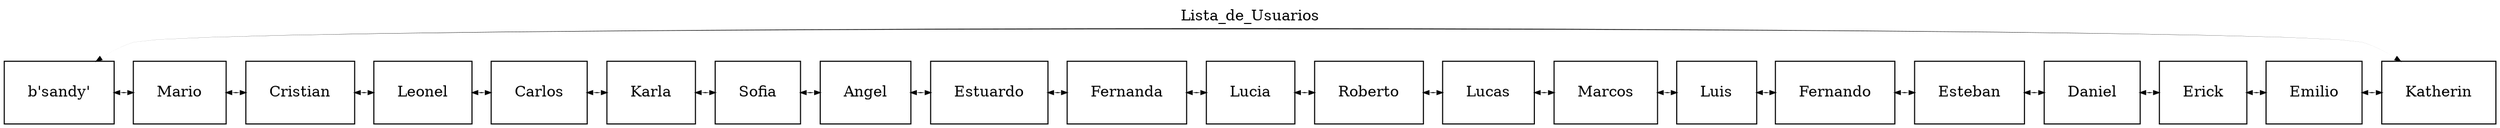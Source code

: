 digraph Lista_Simple{
 label=Lista_de_Usuarios; 
 labelloc=t; 
node[margin=0.3 fontcolor=black shape=box];
{rank=same;
 <Lista_Circular_doble.NodeLCD object at 0x7fb0d9ca6c50>[label="b'sandy'"];
<Lista_Circular_doble.NodeLCD object at 0x7fb0d9cb1160>[label="Mario"];
<Lista_Circular_doble.NodeLCD object at 0x7fb0d9cb1198>[label="Cristian"];
<Lista_Circular_doble.NodeLCD object at 0x7fb0d9cb1208>[label="Leonel"];
<Lista_Circular_doble.NodeLCD object at 0x7fb0d9cb1278>[label="Carlos"];
<Lista_Circular_doble.NodeLCD object at 0x7fb0d9cb12e8>[label="Karla"];
<Lista_Circular_doble.NodeLCD object at 0x7fb0d9cb1358>[label="Sofia"];
<Lista_Circular_doble.NodeLCD object at 0x7fb0d9cb13c8>[label="Angel"];
<Lista_Circular_doble.NodeLCD object at 0x7fb0d9cb1438>[label="Estuardo"];
<Lista_Circular_doble.NodeLCD object at 0x7fb0d9cb1470>[label="Fernanda"];
<Lista_Circular_doble.NodeLCD object at 0x7fb0d9cb14a8>[label="Lucia"];
<Lista_Circular_doble.NodeLCD object at 0x7fb0d9cb1550>[label="Roberto"];
<Lista_Circular_doble.NodeLCD object at 0x7fb0d9cb1588>[label="Lucas"];
<Lista_Circular_doble.NodeLCD object at 0x7fb0d9cb15f8>[label="Marcos"];
<Lista_Circular_doble.NodeLCD object at 0x7fb0d9cb1668>[label="Luis"];
<Lista_Circular_doble.NodeLCD object at 0x7fb0d9cb16d8>[label="Fernando"];
<Lista_Circular_doble.NodeLCD object at 0x7fb0d9cb1748>[label="Esteban"];
<Lista_Circular_doble.NodeLCD object at 0x7fb0d9cb1780>[label="Daniel"];
<Lista_Circular_doble.NodeLCD object at 0x7fb0d9cb17f0>[label="Erick"];
<Lista_Circular_doble.NodeLCD object at 0x7fb0d9cb1860>[label="Emilio"];
<Lista_Circular_doble.NodeLCD object at 0x7fb0d9cb18d0>[label="Katherin"];
<Lista_Circular_doble.NodeLCD object at 0x7fb0d9ca6c50>-><Lista_Circular_doble.NodeLCD object at 0x7fb0d9cb1160>-><Lista_Circular_doble.NodeLCD object at 0x7fb0d9cb1198>-><Lista_Circular_doble.NodeLCD object at 0x7fb0d9cb1208>-><Lista_Circular_doble.NodeLCD object at 0x7fb0d9cb1278>-><Lista_Circular_doble.NodeLCD object at 0x7fb0d9cb12e8>-><Lista_Circular_doble.NodeLCD object at 0x7fb0d9cb1358>-><Lista_Circular_doble.NodeLCD object at 0x7fb0d9cb13c8>-><Lista_Circular_doble.NodeLCD object at 0x7fb0d9cb1438>-><Lista_Circular_doble.NodeLCD object at 0x7fb0d9cb1470>-><Lista_Circular_doble.NodeLCD object at 0x7fb0d9cb14a8>-><Lista_Circular_doble.NodeLCD object at 0x7fb0d9cb1550>-><Lista_Circular_doble.NodeLCD object at 0x7fb0d9cb1588>-><Lista_Circular_doble.NodeLCD object at 0x7fb0d9cb15f8>-><Lista_Circular_doble.NodeLCD object at 0x7fb0d9cb1668>-><Lista_Circular_doble.NodeLCD object at 0x7fb0d9cb16d8>-><Lista_Circular_doble.NodeLCD object at 0x7fb0d9cb1748>-><Lista_Circular_doble.NodeLCD object at 0x7fb0d9cb1780>-><Lista_Circular_doble.NodeLCD object at 0x7fb0d9cb17f0>-><Lista_Circular_doble.NodeLCD object at 0x7fb0d9cb1860>-><Lista_Circular_doble.NodeLCD object at 0x7fb0d9cb18d0>-><Lista_Circular_doble.NodeLCD object at 0x7fb0d9ca6c50>
[dir=both style=tapered arrowsize=0.5 penwidth=1 color=black];
} }